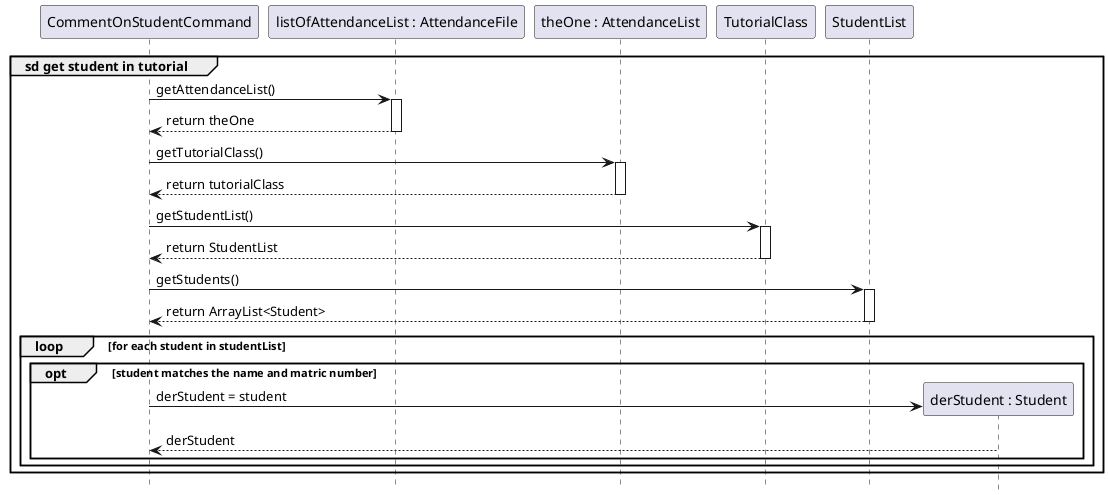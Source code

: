 @startuml
'https://plantuml.com/sequence-diagram
hide footbox


participant "CommentOnStudentCommand" as command
participant "listOfAttendanceList : AttendanceFile" as listOfAttendanceList
participant "theOne : AttendanceList" as theOne
participant "TutorialClass" as tutorialClass
participant "StudentList" as studentList

group sd get student in tutorial
    command -> listOfAttendanceList : getAttendanceList()
    activate listOfAttendanceList
    command <-- listOfAttendanceList : return theOne
    deactivate listOfAttendanceList

    command -> theOne : getTutorialClass()
    activate theOne
    command <-- theOne : return tutorialClass
    deactivate theOne

    command -> tutorialClass : getStudentList()
        activate tutorialClass
        command <-- tutorialClass : return StudentList
        deactivate tutorialClass

    command -> studentList : getStudents()
    activate studentList
    command <-- studentList : return ArrayList<Student>
    deactivate studentList

    loop for each student in studentList
    opt student matches the name and matric number

    create "derStudent : Student" as derStudent
    command -> derStudent : derStudent = student
    derStudent --> command : derStudent
    end opt
    end loop
    end
@enduml